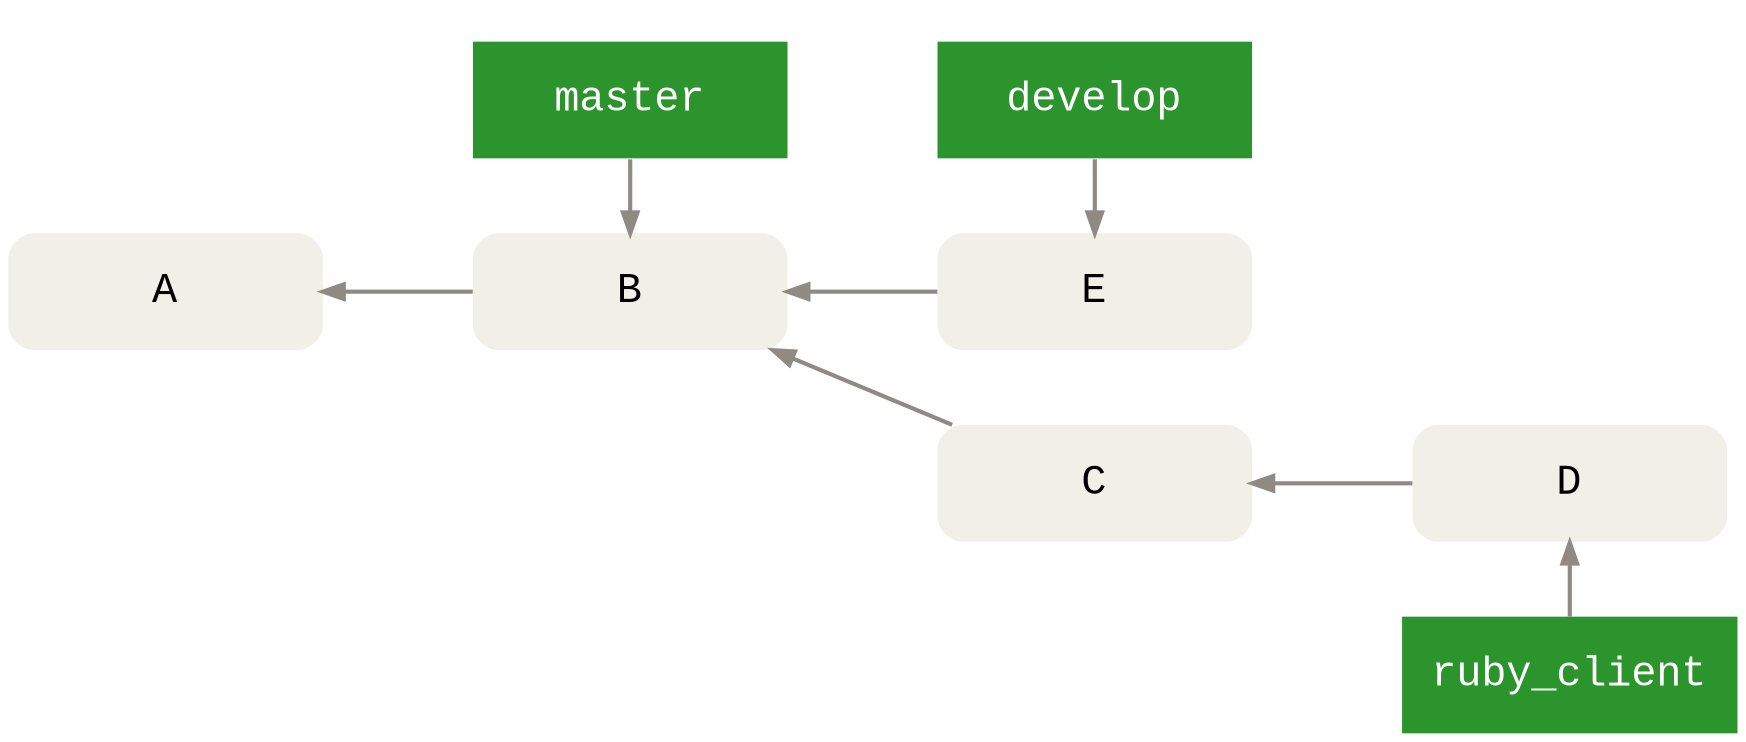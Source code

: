 digraph Git {
  bgcolor="transparent"

  rankdir=LR
  ranksep=1
  nodesep=.5

  edge [color="#8f8a83"
        penwidth=2
        dir="back"]
  node [shape=box
        fontname="Menlo, Monaco, Consolas, Lucida Console, Courier New, monospace"
        fontsize=20
        margin=".2,.23"
        width=2.1
        penwidth=0]

  node [style="rounded,filled"
        fillcolor="#f0efe8"]
  node [group=master]
  A -> B -> E
  node [group=topic]
  B -> C -> D

  node [style="filled"
        fontcolor="#ffffff"
        fillcolor="#2c942c"]

  subgraph cluster_master {
    color=invis
    {
      rank=same
      B -> master
    }
  }

  subgraph cluster_develop {
    color=invis
    {
      rank=same
      E -> develop
    }
  }

  // No cluster draws label below.
  {
    rank=same
    D -> ruby_client
  }
}
